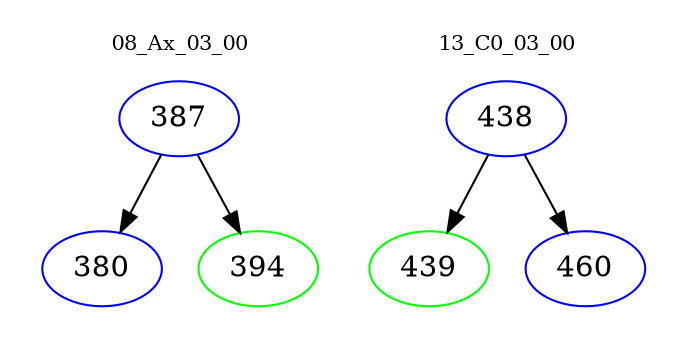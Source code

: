 digraph{
subgraph cluster_0 {
color = white
label = "08_Ax_03_00";
fontsize=10;
T0_387 [label="387", color="blue"]
T0_387 -> T0_380 [color="black"]
T0_380 [label="380", color="blue"]
T0_387 -> T0_394 [color="black"]
T0_394 [label="394", color="green"]
}
subgraph cluster_1 {
color = white
label = "13_C0_03_00";
fontsize=10;
T1_438 [label="438", color="blue"]
T1_438 -> T1_439 [color="black"]
T1_439 [label="439", color="green"]
T1_438 -> T1_460 [color="black"]
T1_460 [label="460", color="blue"]
}
}
